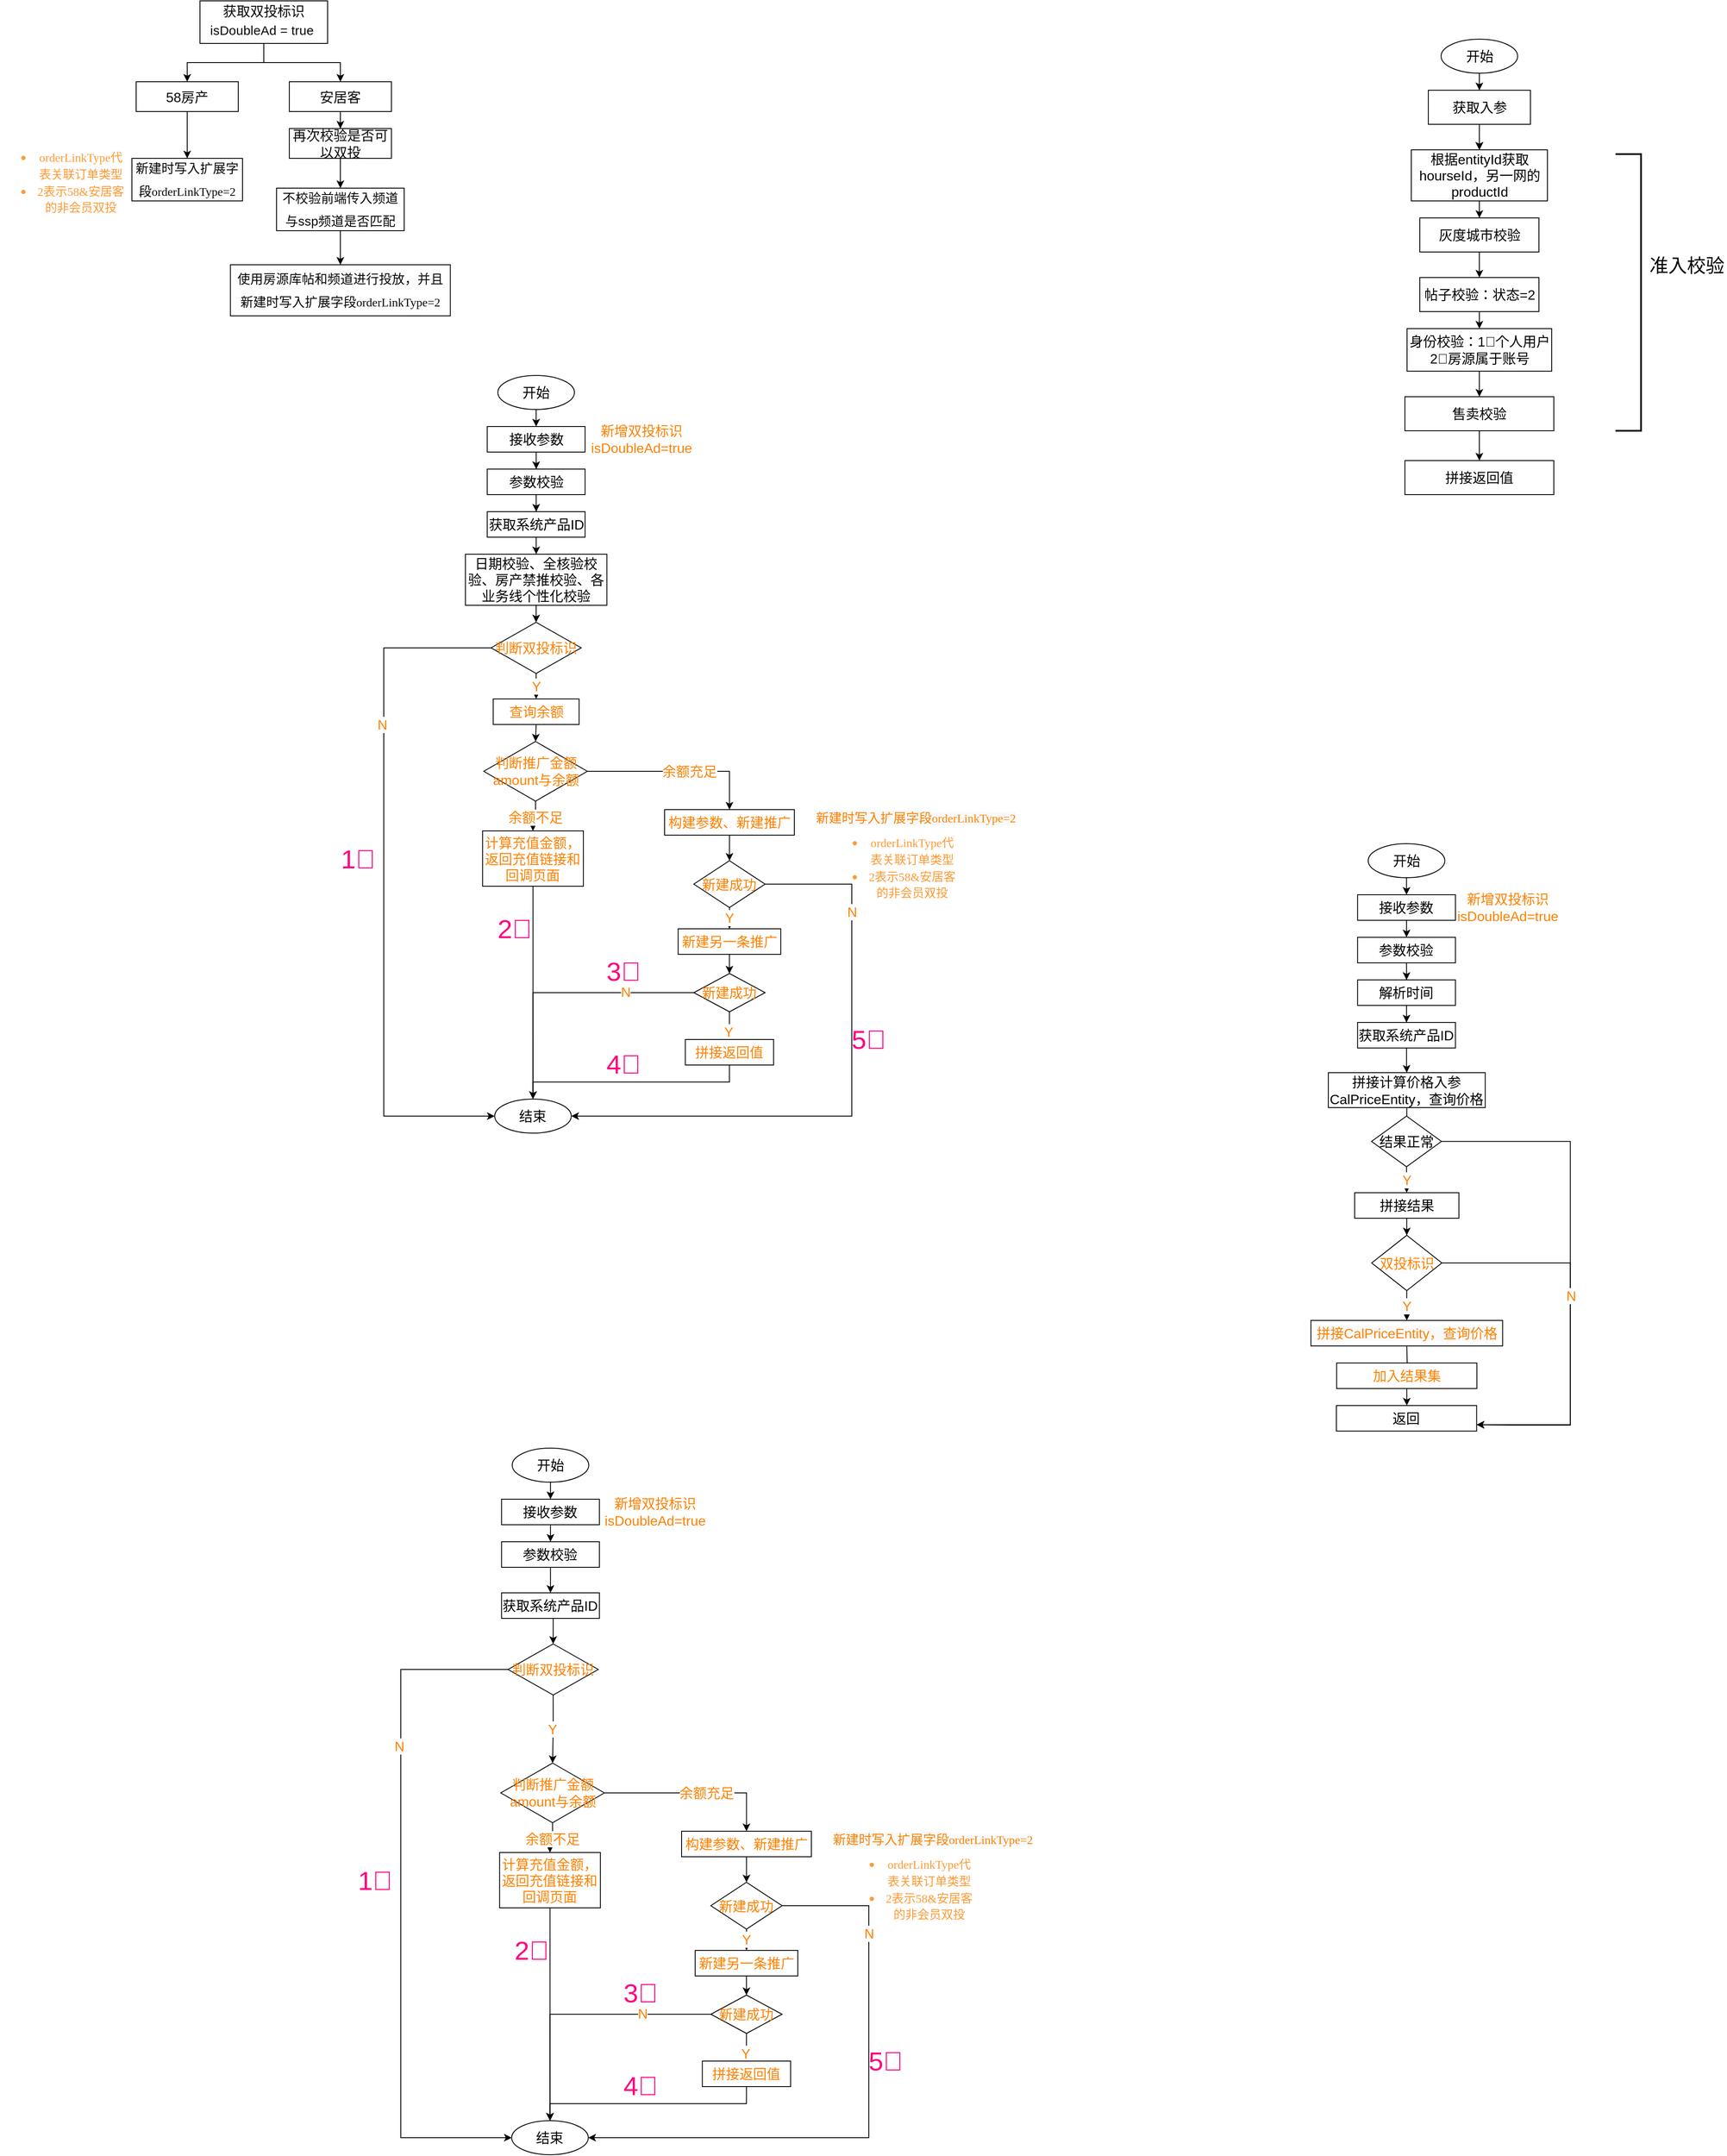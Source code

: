 <mxfile version="13.11.0" type="github">
  <diagram id="C5RBs43oDa-KdzZeNtuy" name="Page-1">
    <mxGraphModel dx="983" dy="1717" grid="1" gridSize="10" guides="1" tooltips="1" connect="1" arrows="1" fold="1" page="1" pageScale="1" pageWidth="827" pageHeight="1169" math="0" shadow="0">
      <root>
        <mxCell id="WIyWlLk6GJQsqaUBKTNV-0" />
        <mxCell id="WIyWlLk6GJQsqaUBKTNV-1" parent="WIyWlLk6GJQsqaUBKTNV-0" />
        <mxCell id="F3GTpwNgJHVxENjnozcX-8" value="" style="edgeStyle=orthogonalEdgeStyle;rounded=0;orthogonalLoop=1;jettySize=auto;html=1;fontSize=16;" edge="1" parent="WIyWlLk6GJQsqaUBKTNV-1" source="F3GTpwNgJHVxENjnozcX-9" target="F3GTpwNgJHVxENjnozcX-11">
          <mxGeometry relative="1" as="geometry" />
        </mxCell>
        <mxCell id="F3GTpwNgJHVxENjnozcX-16" value="" style="edgeStyle=orthogonalEdgeStyle;rounded=0;orthogonalLoop=1;jettySize=auto;html=1;" edge="1" parent="WIyWlLk6GJQsqaUBKTNV-1" source="F3GTpwNgJHVxENjnozcX-9" target="F3GTpwNgJHVxENjnozcX-13">
          <mxGeometry relative="1" as="geometry" />
        </mxCell>
        <mxCell id="F3GTpwNgJHVxENjnozcX-56" value="" style="edgeStyle=orthogonalEdgeStyle;rounded=0;orthogonalLoop=1;jettySize=auto;html=1;fontSize=16;fontColor=#FF9933;" edge="1" parent="WIyWlLk6GJQsqaUBKTNV-1" source="F3GTpwNgJHVxENjnozcX-9" target="F3GTpwNgJHVxENjnozcX-13">
          <mxGeometry relative="1" as="geometry" />
        </mxCell>
        <mxCell id="F3GTpwNgJHVxENjnozcX-9" value="开始" style="ellipse;whiteSpace=wrap;html=1;fontSize=16;" vertex="1" parent="WIyWlLk6GJQsqaUBKTNV-1">
          <mxGeometry x="1842.5" y="-135" width="90" height="40" as="geometry" />
        </mxCell>
        <mxCell id="F3GTpwNgJHVxENjnozcX-10" value="" style="edgeStyle=orthogonalEdgeStyle;rounded=0;orthogonalLoop=1;jettySize=auto;html=1;fontSize=16;" edge="1" parent="WIyWlLk6GJQsqaUBKTNV-1" source="F3GTpwNgJHVxENjnozcX-11" target="F3GTpwNgJHVxENjnozcX-13">
          <mxGeometry relative="1" as="geometry" />
        </mxCell>
        <mxCell id="F3GTpwNgJHVxENjnozcX-11" value="获取入参" style="whiteSpace=wrap;html=1;fontSize=16;" vertex="1" parent="WIyWlLk6GJQsqaUBKTNV-1">
          <mxGeometry x="1827.5" y="-75" width="120" height="40" as="geometry" />
        </mxCell>
        <mxCell id="F3GTpwNgJHVxENjnozcX-58" value="" style="edgeStyle=orthogonalEdgeStyle;rounded=0;orthogonalLoop=1;jettySize=auto;html=1;fontSize=16;fontColor=#FF9933;" edge="1" parent="WIyWlLk6GJQsqaUBKTNV-1" source="F3GTpwNgJHVxENjnozcX-13" target="F3GTpwNgJHVxENjnozcX-57">
          <mxGeometry relative="1" as="geometry" />
        </mxCell>
        <mxCell id="F3GTpwNgJHVxENjnozcX-13" value="根据entityId获取hourseId，另一网的productId" style="whiteSpace=wrap;html=1;fontSize=16;" vertex="1" parent="WIyWlLk6GJQsqaUBKTNV-1">
          <mxGeometry x="1807.5" y="-5" width="160" height="60" as="geometry" />
        </mxCell>
        <mxCell id="F3GTpwNgJHVxENjnozcX-19" style="edgeStyle=orthogonalEdgeStyle;rounded=0;orthogonalLoop=1;jettySize=auto;html=1;exitX=0.5;exitY=1;exitDx=0;exitDy=0;entryX=0.5;entryY=0;entryDx=0;entryDy=0;fontSize=15;" edge="1" parent="WIyWlLk6GJQsqaUBKTNV-1" source="F3GTpwNgJHVxENjnozcX-14" target="F3GTpwNgJHVxENjnozcX-15">
          <mxGeometry relative="1" as="geometry" />
        </mxCell>
        <mxCell id="F3GTpwNgJHVxENjnozcX-14" value="帖子校验：状态=2" style="whiteSpace=wrap;html=1;fontSize=16;" vertex="1" parent="WIyWlLk6GJQsqaUBKTNV-1">
          <mxGeometry x="1817.5" y="145" width="140" height="40" as="geometry" />
        </mxCell>
        <mxCell id="F3GTpwNgJHVxENjnozcX-21" value="" style="edgeStyle=orthogonalEdgeStyle;rounded=0;orthogonalLoop=1;jettySize=auto;html=1;fontSize=15;" edge="1" parent="WIyWlLk6GJQsqaUBKTNV-1" source="F3GTpwNgJHVxENjnozcX-15" target="F3GTpwNgJHVxENjnozcX-20">
          <mxGeometry relative="1" as="geometry" />
        </mxCell>
        <mxCell id="F3GTpwNgJHVxENjnozcX-15" value="身份校验：1⃣️个人用户2⃣️房源属于账号" style="whiteSpace=wrap;html=1;fontSize=16;" vertex="1" parent="WIyWlLk6GJQsqaUBKTNV-1">
          <mxGeometry x="1802.5" y="205" width="170" height="50" as="geometry" />
        </mxCell>
        <mxCell id="F3GTpwNgJHVxENjnozcX-23" value="" style="edgeStyle=orthogonalEdgeStyle;rounded=0;orthogonalLoop=1;jettySize=auto;html=1;fontSize=15;" edge="1" parent="WIyWlLk6GJQsqaUBKTNV-1" source="F3GTpwNgJHVxENjnozcX-20" target="F3GTpwNgJHVxENjnozcX-22">
          <mxGeometry relative="1" as="geometry" />
        </mxCell>
        <mxCell id="F3GTpwNgJHVxENjnozcX-20" value="售卖校验" style="whiteSpace=wrap;html=1;fontSize=16;" vertex="1" parent="WIyWlLk6GJQsqaUBKTNV-1">
          <mxGeometry x="1800" y="285" width="175" height="40" as="geometry" />
        </mxCell>
        <mxCell id="F3GTpwNgJHVxENjnozcX-22" value="拼接返回值" style="whiteSpace=wrap;html=1;fontSize=16;" vertex="1" parent="WIyWlLk6GJQsqaUBKTNV-1">
          <mxGeometry x="1800" y="360" width="175" height="40" as="geometry" />
        </mxCell>
        <mxCell id="F3GTpwNgJHVxENjnozcX-24" value="" style="strokeWidth=2;html=1;shape=mxgraph.flowchart.annotation_1;align=left;pointerEvents=1;fontSize=15;rotation=-180;" vertex="1" parent="WIyWlLk6GJQsqaUBKTNV-1">
          <mxGeometry x="2047.5" width="30" height="325" as="geometry" />
        </mxCell>
        <mxCell id="F3GTpwNgJHVxENjnozcX-25" value="准入校验&lt;br style=&quot;font-size: 22px;&quot;&gt;&lt;font style=&quot;font-size: 22px;&quot;&gt;&lt;br style=&quot;font-size: 22px;&quot;&gt;&lt;/font&gt;" style="text;html=1;strokeColor=none;fillColor=none;align=center;verticalAlign=middle;whiteSpace=wrap;rounded=0;fontSize=22;" vertex="1" parent="WIyWlLk6GJQsqaUBKTNV-1">
          <mxGeometry x="2084.5" y="130" width="93" height="30" as="geometry" />
        </mxCell>
        <mxCell id="F3GTpwNgJHVxENjnozcX-41" value="" style="edgeStyle=orthogonalEdgeStyle;rounded=0;orthogonalLoop=1;jettySize=auto;html=1;fontSize=16;fontColor=#080808;" edge="1" parent="WIyWlLk6GJQsqaUBKTNV-1" source="F3GTpwNgJHVxENjnozcX-28" target="F3GTpwNgJHVxENjnozcX-40">
          <mxGeometry relative="1" as="geometry" />
        </mxCell>
        <mxCell id="F3GTpwNgJHVxENjnozcX-43" style="edgeStyle=orthogonalEdgeStyle;rounded=0;orthogonalLoop=1;jettySize=auto;html=1;exitX=0.5;exitY=1;exitDx=0;exitDy=0;entryX=0.5;entryY=0;entryDx=0;entryDy=0;fontSize=16;fontColor=#080808;" edge="1" parent="WIyWlLk6GJQsqaUBKTNV-1" source="F3GTpwNgJHVxENjnozcX-28" target="F3GTpwNgJHVxENjnozcX-42">
          <mxGeometry relative="1" as="geometry" />
        </mxCell>
        <mxCell id="F3GTpwNgJHVxENjnozcX-28" value="获取双投标识&lt;span style=&quot;font-size: 15px; line-height: 1.74; letter-spacing: 0.008em; outline-style: none; overflow-wrap: break-word;&quot;&gt;isDoubleAd  = true&amp;nbsp;&lt;/span&gt;" style="whiteSpace=wrap;html=1;fontSize=16;fontColor=#080808;" vertex="1" parent="WIyWlLk6GJQsqaUBKTNV-1">
          <mxGeometry x="384" y="-180" width="150" height="50" as="geometry" />
        </mxCell>
        <mxCell id="F3GTpwNgJHVxENjnozcX-53" value="" style="edgeStyle=orthogonalEdgeStyle;rounded=0;orthogonalLoop=1;jettySize=auto;html=1;fontSize=16;fontColor=#080808;" edge="1" parent="WIyWlLk6GJQsqaUBKTNV-1" source="F3GTpwNgJHVxENjnozcX-40" target="F3GTpwNgJHVxENjnozcX-52">
          <mxGeometry relative="1" as="geometry" />
        </mxCell>
        <mxCell id="F3GTpwNgJHVxENjnozcX-40" value="58房产" style="whiteSpace=wrap;html=1;fontSize=16;fontColor=#080808;" vertex="1" parent="WIyWlLk6GJQsqaUBKTNV-1">
          <mxGeometry x="309" y="-85" width="120" height="35" as="geometry" />
        </mxCell>
        <mxCell id="F3GTpwNgJHVxENjnozcX-45" value="" style="edgeStyle=orthogonalEdgeStyle;rounded=0;orthogonalLoop=1;jettySize=auto;html=1;fontSize=16;fontColor=#080808;" edge="1" parent="WIyWlLk6GJQsqaUBKTNV-1" source="F3GTpwNgJHVxENjnozcX-42" target="F3GTpwNgJHVxENjnozcX-44">
          <mxGeometry relative="1" as="geometry" />
        </mxCell>
        <mxCell id="F3GTpwNgJHVxENjnozcX-42" value="安居客" style="whiteSpace=wrap;html=1;fontSize=16;fontColor=#080808;" vertex="1" parent="WIyWlLk6GJQsqaUBKTNV-1">
          <mxGeometry x="489" y="-85" width="120" height="35" as="geometry" />
        </mxCell>
        <mxCell id="F3GTpwNgJHVxENjnozcX-44" value="再次校验是否可以双投" style="whiteSpace=wrap;html=1;fontSize=16;fontColor=#080808;" vertex="1" parent="WIyWlLk6GJQsqaUBKTNV-1">
          <mxGeometry x="489" y="-30" width="120" height="35" as="geometry" />
        </mxCell>
        <mxCell id="F3GTpwNgJHVxENjnozcX-49" value="" style="edgeStyle=orthogonalEdgeStyle;rounded=0;orthogonalLoop=1;jettySize=auto;html=1;fontSize=16;fontColor=#080808;exitX=0.5;exitY=1;exitDx=0;exitDy=0;" edge="1" parent="WIyWlLk6GJQsqaUBKTNV-1" source="F3GTpwNgJHVxENjnozcX-44" target="F3GTpwNgJHVxENjnozcX-48">
          <mxGeometry relative="1" as="geometry">
            <mxPoint x="549" y="70" as="sourcePoint" />
          </mxGeometry>
        </mxCell>
        <mxCell id="F3GTpwNgJHVxENjnozcX-51" value="" style="edgeStyle=orthogonalEdgeStyle;rounded=0;orthogonalLoop=1;jettySize=auto;html=1;fontSize=16;fontColor=#080808;" edge="1" parent="WIyWlLk6GJQsqaUBKTNV-1" source="F3GTpwNgJHVxENjnozcX-48" target="F3GTpwNgJHVxENjnozcX-50">
          <mxGeometry relative="1" as="geometry" />
        </mxCell>
        <mxCell id="F3GTpwNgJHVxENjnozcX-48" value="&lt;span style=&quot;font-size: 15px; line-height: 1.74; letter-spacing: 0.008em; outline-style: none; overflow-wrap: break-word;&quot;&gt;不校验前端传入频道与ssp频道是否匹配&lt;/span&gt;" style="whiteSpace=wrap;html=1;fontSize=16;fontColor=#080808;" vertex="1" parent="WIyWlLk6GJQsqaUBKTNV-1">
          <mxGeometry x="474" y="40" width="150" height="50" as="geometry" />
        </mxCell>
        <mxCell id="F3GTpwNgJHVxENjnozcX-50" value="&lt;span&gt;&lt;span style=&quot;font-size: 15px ; line-height: 1.74 ; letter-spacing: 0.008em ; outline-style: none ; overflow-wrap: break-word&quot;&gt;使用房源库帖和频道进行投放，并且新建时写入扩展字段&lt;/span&gt;&lt;/span&gt;&lt;span lang=&quot;EN-US&quot; style=&quot;font-size: 10.5pt ; font-family: &amp;#34;dengxian&amp;#34;&quot;&gt;orderLinkType=2&lt;/span&gt;&lt;span style=&quot;font-size: medium&quot;&gt;&lt;/span&gt;" style="whiteSpace=wrap;html=1;fontSize=16;fontColor=#080808;" vertex="1" parent="WIyWlLk6GJQsqaUBKTNV-1">
          <mxGeometry x="419.78" y="130" width="258.44" height="60" as="geometry" />
        </mxCell>
        <mxCell id="F3GTpwNgJHVxENjnozcX-52" value="&lt;span style=&quot;font-size: 15px ; line-height: 1.74 ; letter-spacing: 0.008em ; outline-style: none ; overflow-wrap: break-word&quot;&gt;新建时写入扩展字段&lt;/span&gt;&lt;span lang=&quot;EN-US&quot; style=&quot;font-size: 10.5pt ; font-family: &amp;#34;dengxian&amp;#34;&quot;&gt;orderLinkType=2&lt;/span&gt;" style="whiteSpace=wrap;html=1;fontSize=16;fontColor=#080808;" vertex="1" parent="WIyWlLk6GJQsqaUBKTNV-1">
          <mxGeometry x="304" y="5" width="130" height="50" as="geometry" />
        </mxCell>
        <mxCell id="F3GTpwNgJHVxENjnozcX-55" value="&lt;ul&gt;&lt;li&gt;&lt;span lang=&quot;EN-US&quot; style=&quot;font-size: 10.5pt ; font-family: &amp;#34;dengxian&amp;#34;&quot;&gt;orderLinkType代表关联订单类型&lt;/span&gt;&lt;/li&gt;&lt;li&gt;&lt;span lang=&quot;EN-US&quot; style=&quot;font-size: 10.5pt ; font-family: &amp;#34;dengxian&amp;#34;&quot;&gt;2表示&lt;/span&gt;&lt;span style=&quot;font-size: 10.5pt ; font-family: &amp;#34;dengxian&amp;#34;&quot;&gt;&lt;span lang=&quot;EN-US&quot;&gt;58&amp;amp;&lt;/span&gt;安居客的非会员双投&lt;/span&gt;&lt;/li&gt;&lt;/ul&gt;&lt;span style=&quot;font-size: medium&quot;&gt;&lt;/span&gt;" style="text;html=1;strokeColor=none;fillColor=none;align=center;verticalAlign=middle;whiteSpace=wrap;rounded=0;fontSize=16;fontColor=#FF9933;" vertex="1" parent="WIyWlLk6GJQsqaUBKTNV-1">
          <mxGeometry x="149.0" y="-10" width="150" height="85" as="geometry" />
        </mxCell>
        <mxCell id="F3GTpwNgJHVxENjnozcX-60" value="" style="edgeStyle=orthogonalEdgeStyle;rounded=0;orthogonalLoop=1;jettySize=auto;html=1;fontSize=16;fontColor=#FF9933;entryX=0.5;entryY=0;entryDx=0;entryDy=0;" edge="1" parent="WIyWlLk6GJQsqaUBKTNV-1" source="F3GTpwNgJHVxENjnozcX-57" target="F3GTpwNgJHVxENjnozcX-14">
          <mxGeometry relative="1" as="geometry">
            <mxPoint x="1888" y="145" as="targetPoint" />
          </mxGeometry>
        </mxCell>
        <mxCell id="F3GTpwNgJHVxENjnozcX-57" value="灰度城市校验" style="whiteSpace=wrap;html=1;fontSize=16;" vertex="1" parent="WIyWlLk6GJQsqaUBKTNV-1">
          <mxGeometry x="1817.5" y="75" width="140" height="40" as="geometry" />
        </mxCell>
        <mxCell id="F3GTpwNgJHVxENjnozcX-71" value="" style="edgeStyle=orthogonalEdgeStyle;rounded=0;orthogonalLoop=1;jettySize=auto;html=1;fontSize=16;fontColor=#FF8000;" edge="1" parent="WIyWlLk6GJQsqaUBKTNV-1" source="F3GTpwNgJHVxENjnozcX-66" target="F3GTpwNgJHVxENjnozcX-70">
          <mxGeometry relative="1" as="geometry" />
        </mxCell>
        <mxCell id="F3GTpwNgJHVxENjnozcX-66" value="接收参数" style="rounded=0;whiteSpace=wrap;html=1;fontSize=16;fontColor=#000000;" vertex="1" parent="WIyWlLk6GJQsqaUBKTNV-1">
          <mxGeometry x="721.56" y="320" width="115" height="30" as="geometry" />
        </mxCell>
        <mxCell id="F3GTpwNgJHVxENjnozcX-69" style="edgeStyle=orthogonalEdgeStyle;rounded=0;orthogonalLoop=1;jettySize=auto;html=1;exitX=0.5;exitY=1;exitDx=0;exitDy=0;entryX=0.5;entryY=0;entryDx=0;entryDy=0;fontSize=16;fontColor=#000000;" edge="1" parent="WIyWlLk6GJQsqaUBKTNV-1" source="F3GTpwNgJHVxENjnozcX-67" target="F3GTpwNgJHVxENjnozcX-66">
          <mxGeometry relative="1" as="geometry" />
        </mxCell>
        <mxCell id="F3GTpwNgJHVxENjnozcX-67" value="开始" style="ellipse;whiteSpace=wrap;html=1;fontSize=16;fontColor=#000000;" vertex="1" parent="WIyWlLk6GJQsqaUBKTNV-1">
          <mxGeometry x="734.06" y="260" width="90" height="40" as="geometry" />
        </mxCell>
        <mxCell id="F3GTpwNgJHVxENjnozcX-68" value="新增双投标识isDoubleAd=true" style="text;html=1;strokeColor=none;fillColor=none;align=center;verticalAlign=middle;whiteSpace=wrap;rounded=0;fontSize=16;fontColor=#FF8000;fontStyle=0" vertex="1" parent="WIyWlLk6GJQsqaUBKTNV-1">
          <mxGeometry x="847.5" y="320" width="110" height="30" as="geometry" />
        </mxCell>
        <mxCell id="F3GTpwNgJHVxENjnozcX-73" value="" style="edgeStyle=orthogonalEdgeStyle;rounded=0;orthogonalLoop=1;jettySize=auto;html=1;fontSize=16;fontColor=#FF8000;" edge="1" parent="WIyWlLk6GJQsqaUBKTNV-1" source="F3GTpwNgJHVxENjnozcX-70" target="F3GTpwNgJHVxENjnozcX-72">
          <mxGeometry relative="1" as="geometry" />
        </mxCell>
        <mxCell id="F3GTpwNgJHVxENjnozcX-70" value="参数校验" style="rounded=0;whiteSpace=wrap;html=1;fontSize=16;fontColor=#000000;" vertex="1" parent="WIyWlLk6GJQsqaUBKTNV-1">
          <mxGeometry x="721.56" y="370" width="115" height="30" as="geometry" />
        </mxCell>
        <mxCell id="F3GTpwNgJHVxENjnozcX-75" value="" style="edgeStyle=orthogonalEdgeStyle;rounded=0;orthogonalLoop=1;jettySize=auto;html=1;fontSize=16;fontColor=#FF8000;" edge="1" parent="WIyWlLk6GJQsqaUBKTNV-1" source="F3GTpwNgJHVxENjnozcX-72" target="F3GTpwNgJHVxENjnozcX-74">
          <mxGeometry relative="1" as="geometry" />
        </mxCell>
        <mxCell id="F3GTpwNgJHVxENjnozcX-72" value="获取系统产品ID" style="rounded=0;whiteSpace=wrap;html=1;fontSize=16;fontColor=#000000;" vertex="1" parent="WIyWlLk6GJQsqaUBKTNV-1">
          <mxGeometry x="721.56" y="420" width="115" height="30" as="geometry" />
        </mxCell>
        <mxCell id="F3GTpwNgJHVxENjnozcX-144" value="" style="edgeStyle=orthogonalEdgeStyle;rounded=0;orthogonalLoop=1;jettySize=auto;html=1;fontSize=16;fontColor=#FF8000;" edge="1" parent="WIyWlLk6GJQsqaUBKTNV-1" source="F3GTpwNgJHVxENjnozcX-74" target="F3GTpwNgJHVxENjnozcX-143">
          <mxGeometry relative="1" as="geometry" />
        </mxCell>
        <mxCell id="F3GTpwNgJHVxENjnozcX-74" value="日期校验、全核验校验、房产禁推校验、各业务线个性化校验" style="rounded=0;whiteSpace=wrap;html=1;fontSize=16;fontColor=#000000;" vertex="1" parent="WIyWlLk6GJQsqaUBKTNV-1">
          <mxGeometry x="695.94" y="470" width="166.25" height="60" as="geometry" />
        </mxCell>
        <mxCell id="F3GTpwNgJHVxENjnozcX-108" value="" style="edgeStyle=orthogonalEdgeStyle;rounded=0;orthogonalLoop=1;jettySize=auto;html=1;fontSize=16;fontColor=#FF8000;" edge="1" parent="WIyWlLk6GJQsqaUBKTNV-1" source="F3GTpwNgJHVxENjnozcX-109" target="F3GTpwNgJHVxENjnozcX-114">
          <mxGeometry relative="1" as="geometry" />
        </mxCell>
        <mxCell id="F3GTpwNgJHVxENjnozcX-109" value="接收参数" style="rounded=0;whiteSpace=wrap;html=1;fontSize=16;fontColor=#000000;" vertex="1" parent="WIyWlLk6GJQsqaUBKTNV-1">
          <mxGeometry x="1744.37" y="870" width="115" height="30" as="geometry" />
        </mxCell>
        <mxCell id="F3GTpwNgJHVxENjnozcX-110" style="edgeStyle=orthogonalEdgeStyle;rounded=0;orthogonalLoop=1;jettySize=auto;html=1;exitX=0.5;exitY=1;exitDx=0;exitDy=0;entryX=0.5;entryY=0;entryDx=0;entryDy=0;fontSize=16;fontColor=#000000;" edge="1" parent="WIyWlLk6GJQsqaUBKTNV-1" source="F3GTpwNgJHVxENjnozcX-111" target="F3GTpwNgJHVxENjnozcX-109">
          <mxGeometry relative="1" as="geometry" />
        </mxCell>
        <mxCell id="F3GTpwNgJHVxENjnozcX-111" value="开始" style="ellipse;whiteSpace=wrap;html=1;fontSize=16;fontColor=#000000;" vertex="1" parent="WIyWlLk6GJQsqaUBKTNV-1">
          <mxGeometry x="1756.87" y="810" width="90" height="40" as="geometry" />
        </mxCell>
        <mxCell id="F3GTpwNgJHVxENjnozcX-112" value="新增双投标识isDoubleAd=true" style="text;html=1;strokeColor=none;fillColor=none;align=center;verticalAlign=middle;whiteSpace=wrap;rounded=0;fontSize=16;fontColor=#FF8000;" vertex="1" parent="WIyWlLk6GJQsqaUBKTNV-1">
          <mxGeometry x="1866.09" y="870" width="110" height="30" as="geometry" />
        </mxCell>
        <mxCell id="F3GTpwNgJHVxENjnozcX-113" value="" style="edgeStyle=orthogonalEdgeStyle;rounded=0;orthogonalLoop=1;jettySize=auto;html=1;fontSize=16;fontColor=#FF8000;" edge="1" parent="WIyWlLk6GJQsqaUBKTNV-1" source="F3GTpwNgJHVxENjnozcX-114" target="F3GTpwNgJHVxENjnozcX-115">
          <mxGeometry relative="1" as="geometry" />
        </mxCell>
        <mxCell id="F3GTpwNgJHVxENjnozcX-114" value="参数校验" style="rounded=0;whiteSpace=wrap;html=1;fontSize=16;fontColor=#000000;" vertex="1" parent="WIyWlLk6GJQsqaUBKTNV-1">
          <mxGeometry x="1744.37" y="920" width="115" height="30" as="geometry" />
        </mxCell>
        <mxCell id="F3GTpwNgJHVxENjnozcX-117" value="" style="edgeStyle=orthogonalEdgeStyle;rounded=0;orthogonalLoop=1;jettySize=auto;html=1;fontSize=16;fontColor=#FF8000;" edge="1" parent="WIyWlLk6GJQsqaUBKTNV-1" source="F3GTpwNgJHVxENjnozcX-115" target="F3GTpwNgJHVxENjnozcX-116">
          <mxGeometry relative="1" as="geometry" />
        </mxCell>
        <mxCell id="F3GTpwNgJHVxENjnozcX-115" value="解析时间" style="rounded=0;whiteSpace=wrap;html=1;fontSize=16;fontColor=#000000;" vertex="1" parent="WIyWlLk6GJQsqaUBKTNV-1">
          <mxGeometry x="1744.37" y="970" width="115" height="30" as="geometry" />
        </mxCell>
        <mxCell id="F3GTpwNgJHVxENjnozcX-119" value="" style="edgeStyle=orthogonalEdgeStyle;rounded=0;orthogonalLoop=1;jettySize=auto;html=1;fontSize=16;fontColor=#FF8000;" edge="1" parent="WIyWlLk6GJQsqaUBKTNV-1" source="F3GTpwNgJHVxENjnozcX-116" target="F3GTpwNgJHVxENjnozcX-118">
          <mxGeometry relative="1" as="geometry" />
        </mxCell>
        <mxCell id="F3GTpwNgJHVxENjnozcX-116" value="获取系统产品ID" style="rounded=0;whiteSpace=wrap;html=1;fontSize=16;fontColor=#000000;" vertex="1" parent="WIyWlLk6GJQsqaUBKTNV-1">
          <mxGeometry x="1744.37" y="1020" width="115" height="30" as="geometry" />
        </mxCell>
        <mxCell id="F3GTpwNgJHVxENjnozcX-121" value="" style="edgeStyle=orthogonalEdgeStyle;rounded=0;orthogonalLoop=1;jettySize=auto;html=1;fontSize=16;fontColor=#FF8000;" edge="1" parent="WIyWlLk6GJQsqaUBKTNV-1" source="F3GTpwNgJHVxENjnozcX-118" target="F3GTpwNgJHVxENjnozcX-120">
          <mxGeometry relative="1" as="geometry" />
        </mxCell>
        <mxCell id="F3GTpwNgJHVxENjnozcX-118" value="拼接计算价格入参CalPriceEntity，查询价格" style="rounded=0;whiteSpace=wrap;html=1;fontSize=16;fontColor=#000000;" vertex="1" parent="WIyWlLk6GJQsqaUBKTNV-1">
          <mxGeometry x="1710" y="1079" width="184.37" height="41" as="geometry" />
        </mxCell>
        <mxCell id="F3GTpwNgJHVxENjnozcX-125" value="Y" style="edgeStyle=orthogonalEdgeStyle;rounded=0;orthogonalLoop=1;jettySize=auto;html=1;fontSize=16;fontColor=#FF8000;" edge="1" parent="WIyWlLk6GJQsqaUBKTNV-1" source="F3GTpwNgJHVxENjnozcX-120" target="F3GTpwNgJHVxENjnozcX-124">
          <mxGeometry relative="1" as="geometry" />
        </mxCell>
        <mxCell id="F3GTpwNgJHVxENjnozcX-136" value="" style="edgeStyle=orthogonalEdgeStyle;rounded=0;orthogonalLoop=1;jettySize=auto;html=1;exitX=1;exitY=0.5;exitDx=0;exitDy=0;entryX=1;entryY=0.75;entryDx=0;entryDy=0;fontSize=16;fontColor=#FF8000;" edge="1" parent="WIyWlLk6GJQsqaUBKTNV-1" source="F3GTpwNgJHVxENjnozcX-120" target="F3GTpwNgJHVxENjnozcX-134">
          <mxGeometry relative="1" as="geometry">
            <Array as="points">
              <mxPoint x="1994.37" y="1160" />
              <mxPoint x="1994.37" y="1493" />
              <mxPoint x="1924.37" y="1493" />
            </Array>
          </mxGeometry>
        </mxCell>
        <mxCell id="F3GTpwNgJHVxENjnozcX-120" value="结果正常" style="rhombus;whiteSpace=wrap;html=1;rounded=0;fontSize=16;" vertex="1" parent="WIyWlLk6GJQsqaUBKTNV-1">
          <mxGeometry x="1760.78" y="1130" width="82.18" height="59.5" as="geometry" />
        </mxCell>
        <mxCell id="F3GTpwNgJHVxENjnozcX-127" value="" style="edgeStyle=orthogonalEdgeStyle;rounded=0;orthogonalLoop=1;jettySize=auto;html=1;fontSize=16;fontColor=#FF8000;" edge="1" parent="WIyWlLk6GJQsqaUBKTNV-1" source="F3GTpwNgJHVxENjnozcX-124" target="F3GTpwNgJHVxENjnozcX-126">
          <mxGeometry relative="1" as="geometry" />
        </mxCell>
        <mxCell id="F3GTpwNgJHVxENjnozcX-124" value="拼接结果" style="whiteSpace=wrap;html=1;rounded=0;fontSize=16;" vertex="1" parent="WIyWlLk6GJQsqaUBKTNV-1">
          <mxGeometry x="1740.94" y="1220" width="122.5" height="30" as="geometry" />
        </mxCell>
        <mxCell id="F3GTpwNgJHVxENjnozcX-130" value="Y" style="edgeStyle=orthogonalEdgeStyle;rounded=0;orthogonalLoop=1;jettySize=auto;html=1;fontSize=16;fontColor=#FF8000;" edge="1" parent="WIyWlLk6GJQsqaUBKTNV-1" source="F3GTpwNgJHVxENjnozcX-126">
          <mxGeometry relative="1" as="geometry">
            <mxPoint x="1802.203" y="1370" as="targetPoint" />
          </mxGeometry>
        </mxCell>
        <mxCell id="F3GTpwNgJHVxENjnozcX-137" style="edgeStyle=orthogonalEdgeStyle;rounded=0;orthogonalLoop=1;jettySize=auto;html=1;exitX=1;exitY=0.5;exitDx=0;exitDy=0;entryX=1;entryY=0.75;entryDx=0;entryDy=0;fontSize=16;fontColor=#FF8000;" edge="1" parent="WIyWlLk6GJQsqaUBKTNV-1" source="F3GTpwNgJHVxENjnozcX-126" target="F3GTpwNgJHVxENjnozcX-134">
          <mxGeometry relative="1" as="geometry">
            <Array as="points">
              <mxPoint x="1994.37" y="1303" />
              <mxPoint x="1994.37" y="1493" />
            </Array>
          </mxGeometry>
        </mxCell>
        <mxCell id="F3GTpwNgJHVxENjnozcX-138" value="N" style="edgeLabel;html=1;align=center;verticalAlign=middle;resizable=0;points=[];fontSize=16;fontColor=#FF8000;" vertex="1" connectable="0" parent="F3GTpwNgJHVxENjnozcX-137">
          <mxGeometry x="-0.306" y="2" relative="1" as="geometry">
            <mxPoint x="-2" y="32.43" as="offset" />
          </mxGeometry>
        </mxCell>
        <mxCell id="F3GTpwNgJHVxENjnozcX-126" value="双投标识" style="rhombus;whiteSpace=wrap;html=1;rounded=0;fontSize=16;fontColor=#FF8000;" vertex="1" parent="WIyWlLk6GJQsqaUBKTNV-1">
          <mxGeometry x="1760.94" y="1270" width="82.5" height="65" as="geometry" />
        </mxCell>
        <mxCell id="F3GTpwNgJHVxENjnozcX-133" value="" style="edgeStyle=orthogonalEdgeStyle;rounded=0;orthogonalLoop=1;jettySize=auto;html=1;fontSize=16;fontColor=#FF8000;" edge="1" parent="WIyWlLk6GJQsqaUBKTNV-1" target="F3GTpwNgJHVxENjnozcX-132">
          <mxGeometry relative="1" as="geometry">
            <mxPoint x="1802.203" y="1400" as="sourcePoint" />
          </mxGeometry>
        </mxCell>
        <mxCell id="F3GTpwNgJHVxENjnozcX-129" value="&lt;span style=&quot;font-family: helvetica; font-size: 16px; font-style: normal; font-weight: 400; letter-spacing: normal; text-align: center; text-indent: 0px; text-transform: none; word-spacing: 0px; background-color: rgb(248, 249, 250); display: inline; float: none;&quot;&gt;拼接CalPriceEntity，查询价格&lt;/span&gt;" style="whiteSpace=wrap;html=1;rounded=0;fontSize=16;fontColor=#FF8000;" vertex="1" parent="WIyWlLk6GJQsqaUBKTNV-1">
          <mxGeometry x="1689.57" y="1370" width="225.25" height="30" as="geometry" />
        </mxCell>
        <mxCell id="F3GTpwNgJHVxENjnozcX-135" value="" style="edgeStyle=orthogonalEdgeStyle;rounded=0;orthogonalLoop=1;jettySize=auto;html=1;fontSize=16;fontColor=#FF8000;" edge="1" parent="WIyWlLk6GJQsqaUBKTNV-1" source="F3GTpwNgJHVxENjnozcX-132" target="F3GTpwNgJHVxENjnozcX-134">
          <mxGeometry relative="1" as="geometry" />
        </mxCell>
        <mxCell id="F3GTpwNgJHVxENjnozcX-132" value="&lt;font face=&quot;helvetica&quot;&gt;加入结果集&lt;/font&gt;" style="whiteSpace=wrap;html=1;rounded=0;fontSize=16;fontColor=#FF8000;" vertex="1" parent="WIyWlLk6GJQsqaUBKTNV-1">
          <mxGeometry x="1719.78" y="1420" width="164.81" height="30" as="geometry" />
        </mxCell>
        <mxCell id="F3GTpwNgJHVxENjnozcX-134" value="&lt;font face=&quot;helvetica&quot;&gt;返回&lt;/font&gt;" style="whiteSpace=wrap;html=1;rounded=0;fontSize=16;" vertex="1" parent="WIyWlLk6GJQsqaUBKTNV-1">
          <mxGeometry x="1719.46" y="1470" width="164.81" height="30" as="geometry" />
        </mxCell>
        <mxCell id="F3GTpwNgJHVxENjnozcX-155" value="Y" style="edgeStyle=orthogonalEdgeStyle;rounded=0;orthogonalLoop=1;jettySize=auto;html=1;fontSize=16;fontColor=#FF8000;" edge="1" parent="WIyWlLk6GJQsqaUBKTNV-1" source="F3GTpwNgJHVxENjnozcX-143" target="F3GTpwNgJHVxENjnozcX-154">
          <mxGeometry relative="1" as="geometry" />
        </mxCell>
        <mxCell id="F3GTpwNgJHVxENjnozcX-177" style="edgeStyle=orthogonalEdgeStyle;rounded=0;orthogonalLoop=1;jettySize=auto;html=1;exitX=0;exitY=0.5;exitDx=0;exitDy=0;entryX=0;entryY=0.5;entryDx=0;entryDy=0;fontSize=16;fontColor=#FF8000;" edge="1" parent="WIyWlLk6GJQsqaUBKTNV-1" source="F3GTpwNgJHVxENjnozcX-143" target="F3GTpwNgJHVxENjnozcX-166">
          <mxGeometry relative="1" as="geometry">
            <Array as="points">
              <mxPoint x="600" y="580" />
              <mxPoint x="600" y="1130" />
            </Array>
          </mxGeometry>
        </mxCell>
        <mxCell id="F3GTpwNgJHVxENjnozcX-178" value="N" style="edgeLabel;html=1;align=center;verticalAlign=middle;resizable=0;points=[];fontSize=16;fontColor=#FF8000;" vertex="1" connectable="0" parent="F3GTpwNgJHVxENjnozcX-177">
          <mxGeometry x="-0.035" y="-2" relative="1" as="geometry">
            <mxPoint y="-172.91" as="offset" />
          </mxGeometry>
        </mxCell>
        <mxCell id="F3GTpwNgJHVxENjnozcX-143" value="判断双投标识" style="rhombus;whiteSpace=wrap;html=1;rounded=0;fontSize=16;fontColor=#FF8000;" vertex="1" parent="WIyWlLk6GJQsqaUBKTNV-1">
          <mxGeometry x="726.09" y="550" width="105.94" height="60" as="geometry" />
        </mxCell>
        <mxCell id="F3GTpwNgJHVxENjnozcX-158" value="余额不足" style="edgeStyle=orthogonalEdgeStyle;rounded=0;orthogonalLoop=1;jettySize=auto;html=1;fontSize=16;fontColor=#FF8000;" edge="1" parent="WIyWlLk6GJQsqaUBKTNV-1" source="F3GTpwNgJHVxENjnozcX-145" target="F3GTpwNgJHVxENjnozcX-157">
          <mxGeometry relative="1" as="geometry" />
        </mxCell>
        <mxCell id="F3GTpwNgJHVxENjnozcX-160" value="" style="edgeStyle=orthogonalEdgeStyle;rounded=0;orthogonalLoop=1;jettySize=auto;html=1;fontSize=16;fontColor=#FF8000;" edge="1" parent="WIyWlLk6GJQsqaUBKTNV-1" source="F3GTpwNgJHVxENjnozcX-145" target="F3GTpwNgJHVxENjnozcX-159">
          <mxGeometry relative="1" as="geometry" />
        </mxCell>
        <mxCell id="F3GTpwNgJHVxENjnozcX-161" value="余额充足" style="edgeLabel;html=1;align=center;verticalAlign=middle;resizable=0;points=[];fontSize=16;fontColor=#FF8000;" vertex="1" connectable="0" parent="F3GTpwNgJHVxENjnozcX-160">
          <mxGeometry x="0.33" y="-4" relative="1" as="geometry">
            <mxPoint x="-21.72" y="-4" as="offset" />
          </mxGeometry>
        </mxCell>
        <mxCell id="F3GTpwNgJHVxENjnozcX-145" value="判断推广金额amount与余额" style="rhombus;whiteSpace=wrap;html=1;rounded=0;fontSize=16;fontColor=#FF8000;" vertex="1" parent="WIyWlLk6GJQsqaUBKTNV-1">
          <mxGeometry x="717.5" y="690" width="121.72" height="70" as="geometry" />
        </mxCell>
        <mxCell id="F3GTpwNgJHVxENjnozcX-156" style="edgeStyle=orthogonalEdgeStyle;rounded=0;orthogonalLoop=1;jettySize=auto;html=1;exitX=0.5;exitY=1;exitDx=0;exitDy=0;entryX=0.5;entryY=0;entryDx=0;entryDy=0;fontSize=16;fontColor=#FF8000;" edge="1" parent="WIyWlLk6GJQsqaUBKTNV-1" source="F3GTpwNgJHVxENjnozcX-154" target="F3GTpwNgJHVxENjnozcX-145">
          <mxGeometry relative="1" as="geometry" />
        </mxCell>
        <mxCell id="F3GTpwNgJHVxENjnozcX-154" value="查询余额" style="whiteSpace=wrap;html=1;rounded=0;fontSize=16;fontColor=#FF8000;" vertex="1" parent="WIyWlLk6GJQsqaUBKTNV-1">
          <mxGeometry x="728.6" y="640" width="100.94" height="30" as="geometry" />
        </mxCell>
        <mxCell id="F3GTpwNgJHVxENjnozcX-167" style="edgeStyle=orthogonalEdgeStyle;rounded=0;orthogonalLoop=1;jettySize=auto;html=1;exitX=0.5;exitY=1;exitDx=0;exitDy=0;fontSize=16;fontColor=#FF8000;" edge="1" parent="WIyWlLk6GJQsqaUBKTNV-1" source="F3GTpwNgJHVxENjnozcX-157" target="F3GTpwNgJHVxENjnozcX-166">
          <mxGeometry relative="1" as="geometry" />
        </mxCell>
        <mxCell id="F3GTpwNgJHVxENjnozcX-157" value="计算充值金额，返回充值链接和回调页面" style="whiteSpace=wrap;html=1;rounded=0;fontSize=16;fontColor=#FF8000;" vertex="1" parent="WIyWlLk6GJQsqaUBKTNV-1">
          <mxGeometry x="716.12" y="795" width="118.44" height="65" as="geometry" />
        </mxCell>
        <mxCell id="F3GTpwNgJHVxENjnozcX-163" value="" style="edgeStyle=orthogonalEdgeStyle;rounded=0;orthogonalLoop=1;jettySize=auto;html=1;fontSize=16;fontColor=#FF8000;" edge="1" parent="WIyWlLk6GJQsqaUBKTNV-1" source="F3GTpwNgJHVxENjnozcX-159" target="F3GTpwNgJHVxENjnozcX-162">
          <mxGeometry relative="1" as="geometry" />
        </mxCell>
        <mxCell id="F3GTpwNgJHVxENjnozcX-159" value="构建参数、新建推广" style="whiteSpace=wrap;html=1;rounded=0;fontSize=16;fontColor=#FF8000;" vertex="1" parent="WIyWlLk6GJQsqaUBKTNV-1">
          <mxGeometry x="929.99" y="770" width="152.5" height="30" as="geometry" />
        </mxCell>
        <mxCell id="F3GTpwNgJHVxENjnozcX-165" value="Y" style="edgeStyle=orthogonalEdgeStyle;rounded=0;orthogonalLoop=1;jettySize=auto;html=1;fontSize=16;fontColor=#FF8000;" edge="1" parent="WIyWlLk6GJQsqaUBKTNV-1" source="F3GTpwNgJHVxENjnozcX-162" target="F3GTpwNgJHVxENjnozcX-164">
          <mxGeometry relative="1" as="geometry" />
        </mxCell>
        <mxCell id="F3GTpwNgJHVxENjnozcX-168" value="N" style="edgeStyle=orthogonalEdgeStyle;rounded=0;orthogonalLoop=1;jettySize=auto;html=1;exitX=1;exitY=0.5;exitDx=0;exitDy=0;entryX=1;entryY=0.5;entryDx=0;entryDy=0;fontSize=16;fontColor=#FF8000;" edge="1" parent="WIyWlLk6GJQsqaUBKTNV-1" source="F3GTpwNgJHVxENjnozcX-162" target="F3GTpwNgJHVxENjnozcX-166">
          <mxGeometry x="-0.618" relative="1" as="geometry">
            <Array as="points">
              <mxPoint x="1150" y="858" />
              <mxPoint x="1150" y="1130" />
            </Array>
            <mxPoint as="offset" />
          </mxGeometry>
        </mxCell>
        <mxCell id="F3GTpwNgJHVxENjnozcX-162" value="新建成功" style="rhombus;whiteSpace=wrap;html=1;rounded=0;fontSize=16;fontColor=#FF8000;" vertex="1" parent="WIyWlLk6GJQsqaUBKTNV-1">
          <mxGeometry x="964.36" y="830" width="83.75" height="55" as="geometry" />
        </mxCell>
        <mxCell id="F3GTpwNgJHVxENjnozcX-170" value="" style="edgeStyle=orthogonalEdgeStyle;rounded=0;orthogonalLoop=1;jettySize=auto;html=1;fontSize=16;fontColor=#FF8000;" edge="1" parent="WIyWlLk6GJQsqaUBKTNV-1" source="F3GTpwNgJHVxENjnozcX-164" target="F3GTpwNgJHVxENjnozcX-169">
          <mxGeometry relative="1" as="geometry" />
        </mxCell>
        <mxCell id="F3GTpwNgJHVxENjnozcX-164" value="新建另一条推广" style="whiteSpace=wrap;html=1;rounded=0;fontSize=16;fontColor=#FF8000;" vertex="1" parent="WIyWlLk6GJQsqaUBKTNV-1">
          <mxGeometry x="945.91" y="910" width="120.64" height="30" as="geometry" />
        </mxCell>
        <mxCell id="F3GTpwNgJHVxENjnozcX-166" value="结束" style="ellipse;whiteSpace=wrap;html=1;fontSize=16;fontColor=#000000;" vertex="1" parent="WIyWlLk6GJQsqaUBKTNV-1">
          <mxGeometry x="730.34" y="1110" width="90" height="40" as="geometry" />
        </mxCell>
        <mxCell id="F3GTpwNgJHVxENjnozcX-172" value="" style="edgeStyle=orthogonalEdgeStyle;rounded=0;orthogonalLoop=1;jettySize=auto;html=1;fontSize=16;fontColor=#FF8000;" edge="1" parent="WIyWlLk6GJQsqaUBKTNV-1" source="F3GTpwNgJHVxENjnozcX-169" target="F3GTpwNgJHVxENjnozcX-171">
          <mxGeometry relative="1" as="geometry" />
        </mxCell>
        <mxCell id="F3GTpwNgJHVxENjnozcX-173" value="Y" style="edgeLabel;html=1;align=center;verticalAlign=middle;resizable=0;points=[];fontSize=16;fontColor=#FF8000;" vertex="1" connectable="0" parent="F3GTpwNgJHVxENjnozcX-172">
          <mxGeometry x="0.618" y="-1" relative="1" as="geometry">
            <mxPoint as="offset" />
          </mxGeometry>
        </mxCell>
        <mxCell id="F3GTpwNgJHVxENjnozcX-175" style="edgeStyle=orthogonalEdgeStyle;rounded=0;orthogonalLoop=1;jettySize=auto;html=1;exitX=0;exitY=0.5;exitDx=0;exitDy=0;entryX=0.5;entryY=0;entryDx=0;entryDy=0;fontSize=16;fontColor=#FF8000;" edge="1" parent="WIyWlLk6GJQsqaUBKTNV-1" source="F3GTpwNgJHVxENjnozcX-169" target="F3GTpwNgJHVxENjnozcX-166">
          <mxGeometry relative="1" as="geometry" />
        </mxCell>
        <mxCell id="F3GTpwNgJHVxENjnozcX-176" value="N" style="edgeLabel;html=1;align=center;verticalAlign=middle;resizable=0;points=[];fontSize=16;fontColor=#FF8000;" vertex="1" connectable="0" parent="F3GTpwNgJHVxENjnozcX-175">
          <mxGeometry x="-0.488" y="-1" relative="1" as="geometry">
            <mxPoint as="offset" />
          </mxGeometry>
        </mxCell>
        <mxCell id="F3GTpwNgJHVxENjnozcX-169" value="新建成功" style="rhombus;whiteSpace=wrap;html=1;rounded=0;fontSize=16;fontColor=#FF8000;" vertex="1" parent="WIyWlLk6GJQsqaUBKTNV-1">
          <mxGeometry x="964.34" y="962.5" width="83.77" height="45" as="geometry" />
        </mxCell>
        <mxCell id="F3GTpwNgJHVxENjnozcX-174" style="edgeStyle=orthogonalEdgeStyle;rounded=0;orthogonalLoop=1;jettySize=auto;html=1;exitX=0.5;exitY=1;exitDx=0;exitDy=0;entryX=0.5;entryY=0;entryDx=0;entryDy=0;fontSize=16;fontColor=#FF8000;" edge="1" parent="WIyWlLk6GJQsqaUBKTNV-1" source="F3GTpwNgJHVxENjnozcX-171" target="F3GTpwNgJHVxENjnozcX-166">
          <mxGeometry relative="1" as="geometry" />
        </mxCell>
        <mxCell id="F3GTpwNgJHVxENjnozcX-171" value="拼接返回值" style="whiteSpace=wrap;html=1;rounded=0;fontSize=16;fontColor=#FF8000;" vertex="1" parent="WIyWlLk6GJQsqaUBKTNV-1">
          <mxGeometry x="954.34" y="1040" width="103.77" height="30" as="geometry" />
        </mxCell>
        <mxCell id="F3GTpwNgJHVxENjnozcX-179" value="&lt;meta charset=&quot;utf-8&quot;&gt;&lt;span style=&quot;font-family: helvetica; font-style: normal; font-weight: 400; text-align: center; text-indent: 0px; text-transform: none; word-spacing: 0px; background-color: rgb(248, 249, 250); font-size: 15px; line-height: 1.74; letter-spacing: 0.008em; outline-style: none; overflow-wrap: break-word;&quot;&gt;新建时写入扩展字段&lt;/span&gt;&lt;span lang=&quot;EN-US&quot; style=&quot;font-style: normal; font-weight: 400; letter-spacing: normal; text-align: center; text-indent: 0px; text-transform: none; word-spacing: 0px; background-color: rgb(248, 249, 250); font-size: 10.5pt; font-family: dengxian;&quot;&gt;orderLinkType=2&lt;/span&gt;" style="text;whiteSpace=wrap;html=1;fontSize=16;fontColor=#FF8000;" vertex="1" parent="WIyWlLk6GJQsqaUBKTNV-1">
          <mxGeometry x="1106" y="760" width="270" height="40" as="geometry" />
        </mxCell>
        <mxCell id="F3GTpwNgJHVxENjnozcX-180" value="&lt;ul&gt;&lt;li&gt;&lt;span lang=&quot;EN-US&quot; style=&quot;font-size: 10.5pt ; font-family: &amp;#34;dengxian&amp;#34;&quot;&gt;orderLinkType代表关联订单类型&lt;/span&gt;&lt;/li&gt;&lt;li&gt;&lt;span lang=&quot;EN-US&quot; style=&quot;font-size: 10.5pt ; font-family: &amp;#34;dengxian&amp;#34;&quot;&gt;2表示&lt;/span&gt;&lt;span style=&quot;font-size: 10.5pt ; font-family: &amp;#34;dengxian&amp;#34;&quot;&gt;&lt;span lang=&quot;EN-US&quot;&gt;58&amp;amp;&lt;/span&gt;安居客的非会员双投&lt;/span&gt;&lt;/li&gt;&lt;/ul&gt;&lt;span style=&quot;font-size: medium&quot;&gt;&lt;/span&gt;" style="text;html=1;strokeColor=none;fillColor=none;align=center;verticalAlign=middle;whiteSpace=wrap;rounded=0;fontSize=16;fontColor=#FF9933;" vertex="1" parent="WIyWlLk6GJQsqaUBKTNV-1">
          <mxGeometry x="1125.63" y="795" width="150" height="85" as="geometry" />
        </mxCell>
        <mxCell id="F3GTpwNgJHVxENjnozcX-181" value="1⃣️" style="text;html=1;strokeColor=none;fillColor=none;align=center;verticalAlign=middle;whiteSpace=wrap;rounded=0;fontSize=31;fontColor=#FF0080;" vertex="1" parent="WIyWlLk6GJQsqaUBKTNV-1">
          <mxGeometry x="550" y="817.5" width="40" height="20" as="geometry" />
        </mxCell>
        <mxCell id="F3GTpwNgJHVxENjnozcX-183" value="2⃣️" style="text;html=1;strokeColor=none;fillColor=none;align=center;verticalAlign=middle;whiteSpace=wrap;rounded=0;fontSize=31;fontColor=#FF0080;" vertex="1" parent="WIyWlLk6GJQsqaUBKTNV-1">
          <mxGeometry x="734.06" y="900" width="40" height="20" as="geometry" />
        </mxCell>
        <mxCell id="F3GTpwNgJHVxENjnozcX-185" value="3⃣️" style="text;html=1;strokeColor=none;fillColor=none;align=center;verticalAlign=middle;whiteSpace=wrap;rounded=0;fontSize=31;fontColor=#FF0080;" vertex="1" parent="WIyWlLk6GJQsqaUBKTNV-1">
          <mxGeometry x="862.19" y="950" width="40" height="20" as="geometry" />
        </mxCell>
        <mxCell id="F3GTpwNgJHVxENjnozcX-186" value="4⃣️" style="text;html=1;strokeColor=none;fillColor=none;align=center;verticalAlign=middle;whiteSpace=wrap;rounded=0;fontSize=31;fontColor=#FF0080;" vertex="1" parent="WIyWlLk6GJQsqaUBKTNV-1">
          <mxGeometry x="862.19" y="1059" width="40" height="20" as="geometry" />
        </mxCell>
        <mxCell id="F3GTpwNgJHVxENjnozcX-187" value="5⃣️" style="text;html=1;strokeColor=none;fillColor=none;align=center;verticalAlign=middle;whiteSpace=wrap;rounded=0;fontSize=31;fontColor=#FF0080;" vertex="1" parent="WIyWlLk6GJQsqaUBKTNV-1">
          <mxGeometry x="1150" y="1030" width="40" height="20" as="geometry" />
        </mxCell>
        <mxCell id="F3GTpwNgJHVxENjnozcX-188" value="" style="edgeStyle=orthogonalEdgeStyle;rounded=0;orthogonalLoop=1;jettySize=auto;html=1;fontSize=16;fontColor=#FF8000;" edge="1" parent="WIyWlLk6GJQsqaUBKTNV-1" source="F3GTpwNgJHVxENjnozcX-189" target="F3GTpwNgJHVxENjnozcX-194">
          <mxGeometry relative="1" as="geometry" />
        </mxCell>
        <mxCell id="F3GTpwNgJHVxENjnozcX-189" value="接收参数" style="rounded=0;whiteSpace=wrap;html=1;fontSize=16;fontColor=#000000;" vertex="1" parent="WIyWlLk6GJQsqaUBKTNV-1">
          <mxGeometry x="738.4" y="1580" width="115" height="30" as="geometry" />
        </mxCell>
        <mxCell id="F3GTpwNgJHVxENjnozcX-190" style="edgeStyle=orthogonalEdgeStyle;rounded=0;orthogonalLoop=1;jettySize=auto;html=1;exitX=0.5;exitY=1;exitDx=0;exitDy=0;entryX=0.5;entryY=0;entryDx=0;entryDy=0;fontSize=16;fontColor=#000000;" edge="1" parent="WIyWlLk6GJQsqaUBKTNV-1" source="F3GTpwNgJHVxENjnozcX-191" target="F3GTpwNgJHVxENjnozcX-189">
          <mxGeometry relative="1" as="geometry" />
        </mxCell>
        <mxCell id="F3GTpwNgJHVxENjnozcX-191" value="开始" style="ellipse;whiteSpace=wrap;html=1;fontSize=16;fontColor=#000000;" vertex="1" parent="WIyWlLk6GJQsqaUBKTNV-1">
          <mxGeometry x="750.9" y="1520" width="90" height="40" as="geometry" />
        </mxCell>
        <mxCell id="F3GTpwNgJHVxENjnozcX-192" value="新增双投标识isDoubleAd=true" style="text;html=1;strokeColor=none;fillColor=none;align=center;verticalAlign=middle;whiteSpace=wrap;rounded=0;fontSize=16;fontColor=#FF8000;fontStyle=0" vertex="1" parent="WIyWlLk6GJQsqaUBKTNV-1">
          <mxGeometry x="864.34" y="1580" width="110" height="30" as="geometry" />
        </mxCell>
        <mxCell id="F3GTpwNgJHVxENjnozcX-193" value="" style="edgeStyle=orthogonalEdgeStyle;rounded=0;orthogonalLoop=1;jettySize=auto;html=1;fontSize=16;fontColor=#FF8000;" edge="1" parent="WIyWlLk6GJQsqaUBKTNV-1" source="F3GTpwNgJHVxENjnozcX-194" target="F3GTpwNgJHVxENjnozcX-196">
          <mxGeometry relative="1" as="geometry" />
        </mxCell>
        <mxCell id="F3GTpwNgJHVxENjnozcX-194" value="参数校验" style="rounded=0;whiteSpace=wrap;html=1;fontSize=16;fontColor=#000000;" vertex="1" parent="WIyWlLk6GJQsqaUBKTNV-1">
          <mxGeometry x="738.4" y="1630" width="115" height="30" as="geometry" />
        </mxCell>
        <mxCell id="F3GTpwNgJHVxENjnozcX-233" style="edgeStyle=orthogonalEdgeStyle;rounded=0;orthogonalLoop=1;jettySize=auto;html=1;exitX=0.5;exitY=1;exitDx=0;exitDy=0;entryX=0.5;entryY=0;entryDx=0;entryDy=0;fontSize=31;fontColor=#FF0080;" edge="1" parent="WIyWlLk6GJQsqaUBKTNV-1" source="F3GTpwNgJHVxENjnozcX-196" target="F3GTpwNgJHVxENjnozcX-202">
          <mxGeometry relative="1" as="geometry" />
        </mxCell>
        <mxCell id="F3GTpwNgJHVxENjnozcX-196" value="获取系统产品ID" style="rounded=0;whiteSpace=wrap;html=1;fontSize=16;fontColor=#000000;" vertex="1" parent="WIyWlLk6GJQsqaUBKTNV-1">
          <mxGeometry x="738.4" y="1690" width="115" height="30" as="geometry" />
        </mxCell>
        <mxCell id="F3GTpwNgJHVxENjnozcX-200" style="edgeStyle=orthogonalEdgeStyle;rounded=0;orthogonalLoop=1;jettySize=auto;html=1;exitX=0;exitY=0.5;exitDx=0;exitDy=0;entryX=0;entryY=0.5;entryDx=0;entryDy=0;fontSize=16;fontColor=#FF8000;" edge="1" parent="WIyWlLk6GJQsqaUBKTNV-1" source="F3GTpwNgJHVxENjnozcX-202" target="F3GTpwNgJHVxENjnozcX-218">
          <mxGeometry relative="1" as="geometry">
            <Array as="points">
              <mxPoint x="620" y="1780" />
              <mxPoint x="620" y="2330" />
            </Array>
          </mxGeometry>
        </mxCell>
        <mxCell id="F3GTpwNgJHVxENjnozcX-201" value="N" style="edgeLabel;html=1;align=center;verticalAlign=middle;resizable=0;points=[];fontSize=16;fontColor=#FF8000;" vertex="1" connectable="0" parent="F3GTpwNgJHVxENjnozcX-200">
          <mxGeometry x="-0.035" y="-2" relative="1" as="geometry">
            <mxPoint y="-172.91" as="offset" />
          </mxGeometry>
        </mxCell>
        <mxCell id="F3GTpwNgJHVxENjnozcX-234" value="Y" style="edgeStyle=orthogonalEdgeStyle;rounded=0;orthogonalLoop=1;jettySize=auto;html=1;exitX=0.5;exitY=1;exitDx=0;exitDy=0;entryX=0.5;entryY=0;entryDx=0;entryDy=0;fontSize=16;fontColor=#FF8000;" edge="1" parent="WIyWlLk6GJQsqaUBKTNV-1" source="F3GTpwNgJHVxENjnozcX-202" target="F3GTpwNgJHVxENjnozcX-206">
          <mxGeometry relative="1" as="geometry" />
        </mxCell>
        <mxCell id="F3GTpwNgJHVxENjnozcX-202" value="判断双投标识" style="rhombus;whiteSpace=wrap;html=1;rounded=0;fontSize=16;fontColor=#FF8000;" vertex="1" parent="WIyWlLk6GJQsqaUBKTNV-1">
          <mxGeometry x="746.09" y="1750" width="105.94" height="60" as="geometry" />
        </mxCell>
        <mxCell id="F3GTpwNgJHVxENjnozcX-203" value="余额不足" style="edgeStyle=orthogonalEdgeStyle;rounded=0;orthogonalLoop=1;jettySize=auto;html=1;fontSize=16;fontColor=#FF8000;" edge="1" parent="WIyWlLk6GJQsqaUBKTNV-1" source="F3GTpwNgJHVxENjnozcX-206" target="F3GTpwNgJHVxENjnozcX-210">
          <mxGeometry relative="1" as="geometry" />
        </mxCell>
        <mxCell id="F3GTpwNgJHVxENjnozcX-204" value="" style="edgeStyle=orthogonalEdgeStyle;rounded=0;orthogonalLoop=1;jettySize=auto;html=1;fontSize=16;fontColor=#FF8000;" edge="1" parent="WIyWlLk6GJQsqaUBKTNV-1" source="F3GTpwNgJHVxENjnozcX-206" target="F3GTpwNgJHVxENjnozcX-212">
          <mxGeometry relative="1" as="geometry" />
        </mxCell>
        <mxCell id="F3GTpwNgJHVxENjnozcX-205" value="余额充足" style="edgeLabel;html=1;align=center;verticalAlign=middle;resizable=0;points=[];fontSize=16;fontColor=#FF8000;" vertex="1" connectable="0" parent="F3GTpwNgJHVxENjnozcX-204">
          <mxGeometry x="0.33" y="-4" relative="1" as="geometry">
            <mxPoint x="-21.72" y="-4" as="offset" />
          </mxGeometry>
        </mxCell>
        <mxCell id="F3GTpwNgJHVxENjnozcX-206" value="判断推广金额amount与余额" style="rhombus;whiteSpace=wrap;html=1;rounded=0;fontSize=16;fontColor=#FF8000;" vertex="1" parent="WIyWlLk6GJQsqaUBKTNV-1">
          <mxGeometry x="737.5" y="1890" width="121.72" height="70" as="geometry" />
        </mxCell>
        <mxCell id="F3GTpwNgJHVxENjnozcX-209" style="edgeStyle=orthogonalEdgeStyle;rounded=0;orthogonalLoop=1;jettySize=auto;html=1;exitX=0.5;exitY=1;exitDx=0;exitDy=0;fontSize=16;fontColor=#FF8000;" edge="1" parent="WIyWlLk6GJQsqaUBKTNV-1" source="F3GTpwNgJHVxENjnozcX-210" target="F3GTpwNgJHVxENjnozcX-218">
          <mxGeometry relative="1" as="geometry" />
        </mxCell>
        <mxCell id="F3GTpwNgJHVxENjnozcX-210" value="计算充值金额，返回充值链接和回调页面" style="whiteSpace=wrap;html=1;rounded=0;fontSize=16;fontColor=#FF8000;" vertex="1" parent="WIyWlLk6GJQsqaUBKTNV-1">
          <mxGeometry x="736.12" y="1995" width="118.44" height="65" as="geometry" />
        </mxCell>
        <mxCell id="F3GTpwNgJHVxENjnozcX-211" value="" style="edgeStyle=orthogonalEdgeStyle;rounded=0;orthogonalLoop=1;jettySize=auto;html=1;fontSize=16;fontColor=#FF8000;" edge="1" parent="WIyWlLk6GJQsqaUBKTNV-1" source="F3GTpwNgJHVxENjnozcX-212" target="F3GTpwNgJHVxENjnozcX-215">
          <mxGeometry relative="1" as="geometry" />
        </mxCell>
        <mxCell id="F3GTpwNgJHVxENjnozcX-212" value="构建参数、新建推广" style="whiteSpace=wrap;html=1;rounded=0;fontSize=16;fontColor=#FF8000;" vertex="1" parent="WIyWlLk6GJQsqaUBKTNV-1">
          <mxGeometry x="949.99" y="1970" width="152.5" height="30" as="geometry" />
        </mxCell>
        <mxCell id="F3GTpwNgJHVxENjnozcX-213" value="Y" style="edgeStyle=orthogonalEdgeStyle;rounded=0;orthogonalLoop=1;jettySize=auto;html=1;fontSize=16;fontColor=#FF8000;" edge="1" parent="WIyWlLk6GJQsqaUBKTNV-1" source="F3GTpwNgJHVxENjnozcX-215" target="F3GTpwNgJHVxENjnozcX-217">
          <mxGeometry relative="1" as="geometry" />
        </mxCell>
        <mxCell id="F3GTpwNgJHVxENjnozcX-214" value="N" style="edgeStyle=orthogonalEdgeStyle;rounded=0;orthogonalLoop=1;jettySize=auto;html=1;exitX=1;exitY=0.5;exitDx=0;exitDy=0;entryX=1;entryY=0.5;entryDx=0;entryDy=0;fontSize=16;fontColor=#FF8000;" edge="1" parent="WIyWlLk6GJQsqaUBKTNV-1" source="F3GTpwNgJHVxENjnozcX-215" target="F3GTpwNgJHVxENjnozcX-218">
          <mxGeometry x="-0.618" relative="1" as="geometry">
            <Array as="points">
              <mxPoint x="1170" y="2058" />
              <mxPoint x="1170" y="2330" />
            </Array>
            <mxPoint as="offset" />
          </mxGeometry>
        </mxCell>
        <mxCell id="F3GTpwNgJHVxENjnozcX-215" value="新建成功" style="rhombus;whiteSpace=wrap;html=1;rounded=0;fontSize=16;fontColor=#FF8000;" vertex="1" parent="WIyWlLk6GJQsqaUBKTNV-1">
          <mxGeometry x="984.36" y="2030" width="83.75" height="55" as="geometry" />
        </mxCell>
        <mxCell id="F3GTpwNgJHVxENjnozcX-216" value="" style="edgeStyle=orthogonalEdgeStyle;rounded=0;orthogonalLoop=1;jettySize=auto;html=1;fontSize=16;fontColor=#FF8000;" edge="1" parent="WIyWlLk6GJQsqaUBKTNV-1" source="F3GTpwNgJHVxENjnozcX-217" target="F3GTpwNgJHVxENjnozcX-223">
          <mxGeometry relative="1" as="geometry" />
        </mxCell>
        <mxCell id="F3GTpwNgJHVxENjnozcX-217" value="新建另一条推广" style="whiteSpace=wrap;html=1;rounded=0;fontSize=16;fontColor=#FF8000;" vertex="1" parent="WIyWlLk6GJQsqaUBKTNV-1">
          <mxGeometry x="965.91" y="2110" width="120.64" height="30" as="geometry" />
        </mxCell>
        <mxCell id="F3GTpwNgJHVxENjnozcX-218" value="结束" style="ellipse;whiteSpace=wrap;html=1;fontSize=16;fontColor=#000000;" vertex="1" parent="WIyWlLk6GJQsqaUBKTNV-1">
          <mxGeometry x="750.34" y="2310" width="90" height="40" as="geometry" />
        </mxCell>
        <mxCell id="F3GTpwNgJHVxENjnozcX-219" value="" style="edgeStyle=orthogonalEdgeStyle;rounded=0;orthogonalLoop=1;jettySize=auto;html=1;fontSize=16;fontColor=#FF8000;" edge="1" parent="WIyWlLk6GJQsqaUBKTNV-1" source="F3GTpwNgJHVxENjnozcX-223" target="F3GTpwNgJHVxENjnozcX-225">
          <mxGeometry relative="1" as="geometry" />
        </mxCell>
        <mxCell id="F3GTpwNgJHVxENjnozcX-220" value="Y" style="edgeLabel;html=1;align=center;verticalAlign=middle;resizable=0;points=[];fontSize=16;fontColor=#FF8000;" vertex="1" connectable="0" parent="F3GTpwNgJHVxENjnozcX-219">
          <mxGeometry x="0.618" y="-1" relative="1" as="geometry">
            <mxPoint as="offset" />
          </mxGeometry>
        </mxCell>
        <mxCell id="F3GTpwNgJHVxENjnozcX-221" style="edgeStyle=orthogonalEdgeStyle;rounded=0;orthogonalLoop=1;jettySize=auto;html=1;exitX=0;exitY=0.5;exitDx=0;exitDy=0;entryX=0.5;entryY=0;entryDx=0;entryDy=0;fontSize=16;fontColor=#FF8000;" edge="1" parent="WIyWlLk6GJQsqaUBKTNV-1" source="F3GTpwNgJHVxENjnozcX-223" target="F3GTpwNgJHVxENjnozcX-218">
          <mxGeometry relative="1" as="geometry" />
        </mxCell>
        <mxCell id="F3GTpwNgJHVxENjnozcX-222" value="N" style="edgeLabel;html=1;align=center;verticalAlign=middle;resizable=0;points=[];fontSize=16;fontColor=#FF8000;" vertex="1" connectable="0" parent="F3GTpwNgJHVxENjnozcX-221">
          <mxGeometry x="-0.488" y="-1" relative="1" as="geometry">
            <mxPoint as="offset" />
          </mxGeometry>
        </mxCell>
        <mxCell id="F3GTpwNgJHVxENjnozcX-223" value="新建成功" style="rhombus;whiteSpace=wrap;html=1;rounded=0;fontSize=16;fontColor=#FF8000;" vertex="1" parent="WIyWlLk6GJQsqaUBKTNV-1">
          <mxGeometry x="984.34" y="2162.5" width="83.77" height="45" as="geometry" />
        </mxCell>
        <mxCell id="F3GTpwNgJHVxENjnozcX-224" style="edgeStyle=orthogonalEdgeStyle;rounded=0;orthogonalLoop=1;jettySize=auto;html=1;exitX=0.5;exitY=1;exitDx=0;exitDy=0;entryX=0.5;entryY=0;entryDx=0;entryDy=0;fontSize=16;fontColor=#FF8000;" edge="1" parent="WIyWlLk6GJQsqaUBKTNV-1" source="F3GTpwNgJHVxENjnozcX-225" target="F3GTpwNgJHVxENjnozcX-218">
          <mxGeometry relative="1" as="geometry" />
        </mxCell>
        <mxCell id="F3GTpwNgJHVxENjnozcX-225" value="拼接返回值" style="whiteSpace=wrap;html=1;rounded=0;fontSize=16;fontColor=#FF8000;" vertex="1" parent="WIyWlLk6GJQsqaUBKTNV-1">
          <mxGeometry x="974.34" y="2240" width="103.77" height="30" as="geometry" />
        </mxCell>
        <mxCell id="F3GTpwNgJHVxENjnozcX-226" value="&lt;meta charset=&quot;utf-8&quot;&gt;&lt;span style=&quot;font-family: helvetica; font-style: normal; font-weight: 400; text-align: center; text-indent: 0px; text-transform: none; word-spacing: 0px; background-color: rgb(248, 249, 250); font-size: 15px; line-height: 1.74; letter-spacing: 0.008em; outline-style: none; overflow-wrap: break-word;&quot;&gt;新建时写入扩展字段&lt;/span&gt;&lt;span lang=&quot;EN-US&quot; style=&quot;font-style: normal; font-weight: 400; letter-spacing: normal; text-align: center; text-indent: 0px; text-transform: none; word-spacing: 0px; background-color: rgb(248, 249, 250); font-size: 10.5pt; font-family: dengxian;&quot;&gt;orderLinkType=2&lt;/span&gt;" style="text;whiteSpace=wrap;html=1;fontSize=16;fontColor=#FF8000;" vertex="1" parent="WIyWlLk6GJQsqaUBKTNV-1">
          <mxGeometry x="1126" y="1960" width="270" height="40" as="geometry" />
        </mxCell>
        <mxCell id="F3GTpwNgJHVxENjnozcX-227" value="&lt;ul&gt;&lt;li&gt;&lt;span lang=&quot;EN-US&quot; style=&quot;font-size: 10.5pt ; font-family: &amp;#34;dengxian&amp;#34;&quot;&gt;orderLinkType代表关联订单类型&lt;/span&gt;&lt;/li&gt;&lt;li&gt;&lt;span lang=&quot;EN-US&quot; style=&quot;font-size: 10.5pt ; font-family: &amp;#34;dengxian&amp;#34;&quot;&gt;2表示&lt;/span&gt;&lt;span style=&quot;font-size: 10.5pt ; font-family: &amp;#34;dengxian&amp;#34;&quot;&gt;&lt;span lang=&quot;EN-US&quot;&gt;58&amp;amp;&lt;/span&gt;安居客的非会员双投&lt;/span&gt;&lt;/li&gt;&lt;/ul&gt;&lt;span style=&quot;font-size: medium&quot;&gt;&lt;/span&gt;" style="text;html=1;strokeColor=none;fillColor=none;align=center;verticalAlign=middle;whiteSpace=wrap;rounded=0;fontSize=16;fontColor=#FF9933;" vertex="1" parent="WIyWlLk6GJQsqaUBKTNV-1">
          <mxGeometry x="1145.63" y="1995" width="150" height="85" as="geometry" />
        </mxCell>
        <mxCell id="F3GTpwNgJHVxENjnozcX-228" value="1⃣️" style="text;html=1;strokeColor=none;fillColor=none;align=center;verticalAlign=middle;whiteSpace=wrap;rounded=0;fontSize=31;fontColor=#FF0080;" vertex="1" parent="WIyWlLk6GJQsqaUBKTNV-1">
          <mxGeometry x="570" y="2017.5" width="40" height="20" as="geometry" />
        </mxCell>
        <mxCell id="F3GTpwNgJHVxENjnozcX-229" value="2⃣️" style="text;html=1;strokeColor=none;fillColor=none;align=center;verticalAlign=middle;whiteSpace=wrap;rounded=0;fontSize=31;fontColor=#FF0080;" vertex="1" parent="WIyWlLk6GJQsqaUBKTNV-1">
          <mxGeometry x="754.06" y="2100" width="40" height="20" as="geometry" />
        </mxCell>
        <mxCell id="F3GTpwNgJHVxENjnozcX-230" value="3⃣️" style="text;html=1;strokeColor=none;fillColor=none;align=center;verticalAlign=middle;whiteSpace=wrap;rounded=0;fontSize=31;fontColor=#FF0080;" vertex="1" parent="WIyWlLk6GJQsqaUBKTNV-1">
          <mxGeometry x="882.19" y="2150" width="40" height="20" as="geometry" />
        </mxCell>
        <mxCell id="F3GTpwNgJHVxENjnozcX-231" value="4⃣️" style="text;html=1;strokeColor=none;fillColor=none;align=center;verticalAlign=middle;whiteSpace=wrap;rounded=0;fontSize=31;fontColor=#FF0080;" vertex="1" parent="WIyWlLk6GJQsqaUBKTNV-1">
          <mxGeometry x="882.19" y="2259" width="40" height="20" as="geometry" />
        </mxCell>
        <mxCell id="F3GTpwNgJHVxENjnozcX-232" value="5⃣️" style="text;html=1;strokeColor=none;fillColor=none;align=center;verticalAlign=middle;whiteSpace=wrap;rounded=0;fontSize=31;fontColor=#FF0080;" vertex="1" parent="WIyWlLk6GJQsqaUBKTNV-1">
          <mxGeometry x="1170" y="2230" width="40" height="20" as="geometry" />
        </mxCell>
      </root>
    </mxGraphModel>
  </diagram>
</mxfile>
